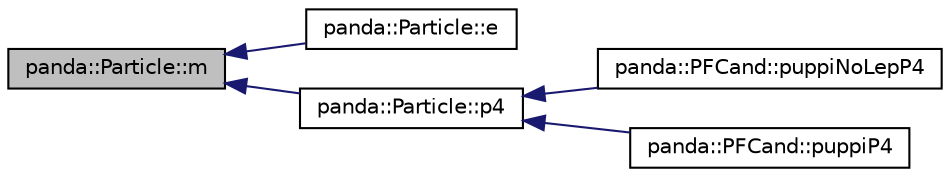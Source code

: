 digraph G
{
  edge [fontname="Helvetica",fontsize="10",labelfontname="Helvetica",labelfontsize="10"];
  node [fontname="Helvetica",fontsize="10",shape=record];
  rankdir=LR;
  Node1 [label="panda::Particle::m",height=0.2,width=0.4,color="black", fillcolor="grey75", style="filled" fontcolor="black"];
  Node1 -> Node2 [dir=back,color="midnightblue",fontsize="10",style="solid"];
  Node2 [label="panda::Particle::e",height=0.2,width=0.4,color="black", fillcolor="white", style="filled",URL="$classpanda_1_1Particle.html#a7e352dd288ae0065303e5adc1ff3ba69"];
  Node1 -> Node3 [dir=back,color="midnightblue",fontsize="10",style="solid"];
  Node3 [label="panda::Particle::p4",height=0.2,width=0.4,color="black", fillcolor="white", style="filled",URL="$classpanda_1_1Particle.html#aab2f22a57738ea3b2d3226e72c150a99"];
  Node3 -> Node4 [dir=back,color="midnightblue",fontsize="10",style="solid"];
  Node4 [label="panda::PFCand::puppiNoLepP4",height=0.2,width=0.4,color="black", fillcolor="white", style="filled",URL="$classpanda_1_1PFCand.html#a3091b11c1f77e1a3ab0ed5954baa5354"];
  Node3 -> Node5 [dir=back,color="midnightblue",fontsize="10",style="solid"];
  Node5 [label="panda::PFCand::puppiP4",height=0.2,width=0.4,color="black", fillcolor="white", style="filled",URL="$classpanda_1_1PFCand.html#a5c5f399c11e2f6aa60e8f1c093946cc0"];
}
